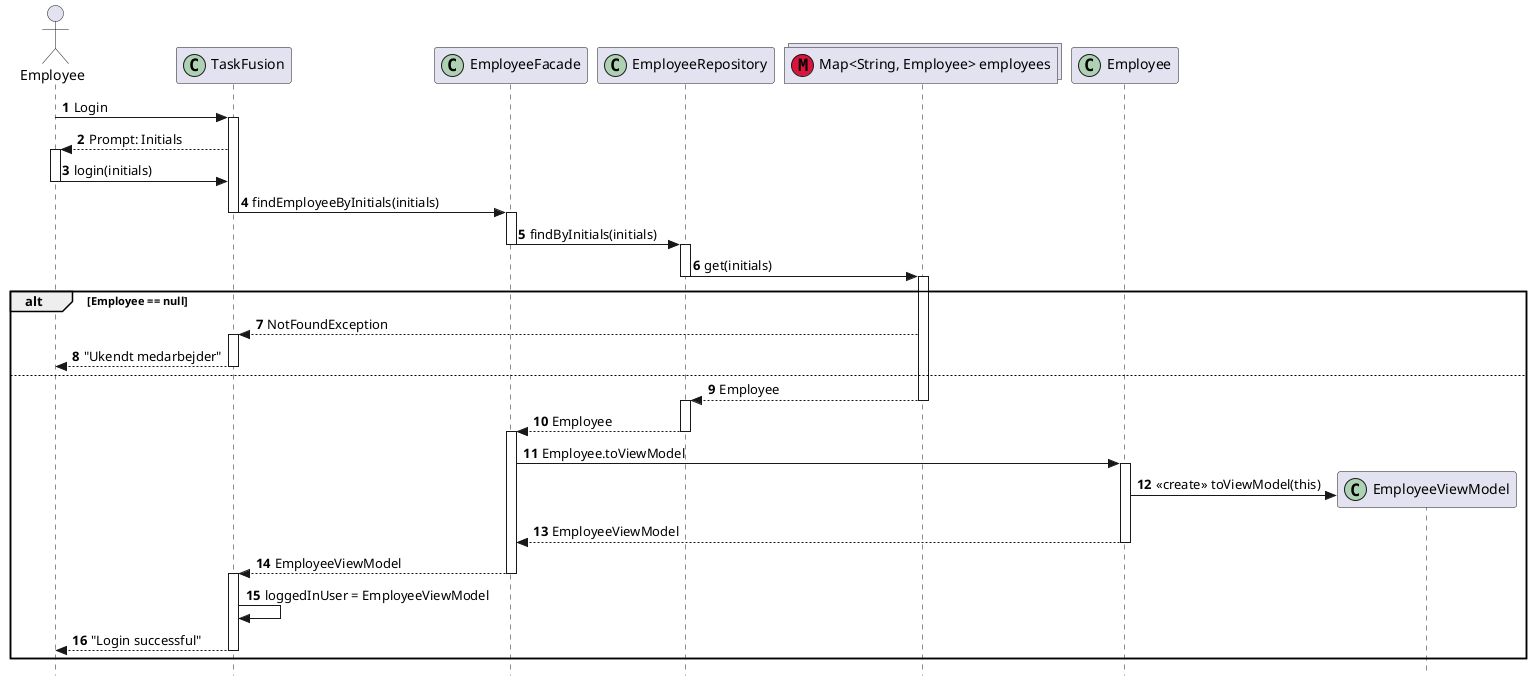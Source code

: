 @startuml seqLogin
autonumber
hide footbox
skinparam style strictuml
hide unlinked
actor "Employee" as emp
participant "TaskFusion" as app << (C,#ADD1B2) >>
participant "EmployeeFacade" as empfacade << (C,#ADD1B2) >>
participant "EmployeeRepository" as emprepo << (C,#ADD1B2) >>
collections "Map<String, Employee> employees" as emps << (M,Crimson) >>
participant "Employee" as empl << (C,#ADD1B2) >>
participant "EmployeeViewModel" as empvm << (C,#ADD1B2) >>
emp -> app++: Login
app --> emp++: Prompt: Initials
emp -> app--: login(initials)
app -> empfacade--++: findEmployeeByInitials(initials)
empfacade -> emprepo--++: findByInitials(initials)
emprepo -> emps--++: get(initials)
alt Employee == null
    emps --> app++: NotFoundException
    app --> emp--: "Ukendt medarbejder"
else
    emps --> emprepo--++: Employee
    emprepo --> empfacade--++: Employee
    empfacade -> empl++: Employee.toViewModel
    empl -> empvm**: <<create>> toViewModel(this)
    empl --> empfacade--: EmployeeViewModel
    empfacade --> app--++: EmployeeViewModel
    app -> app: loggedInUser = EmployeeViewModel
    app --> emp--: "Login successful"
end
@enduml